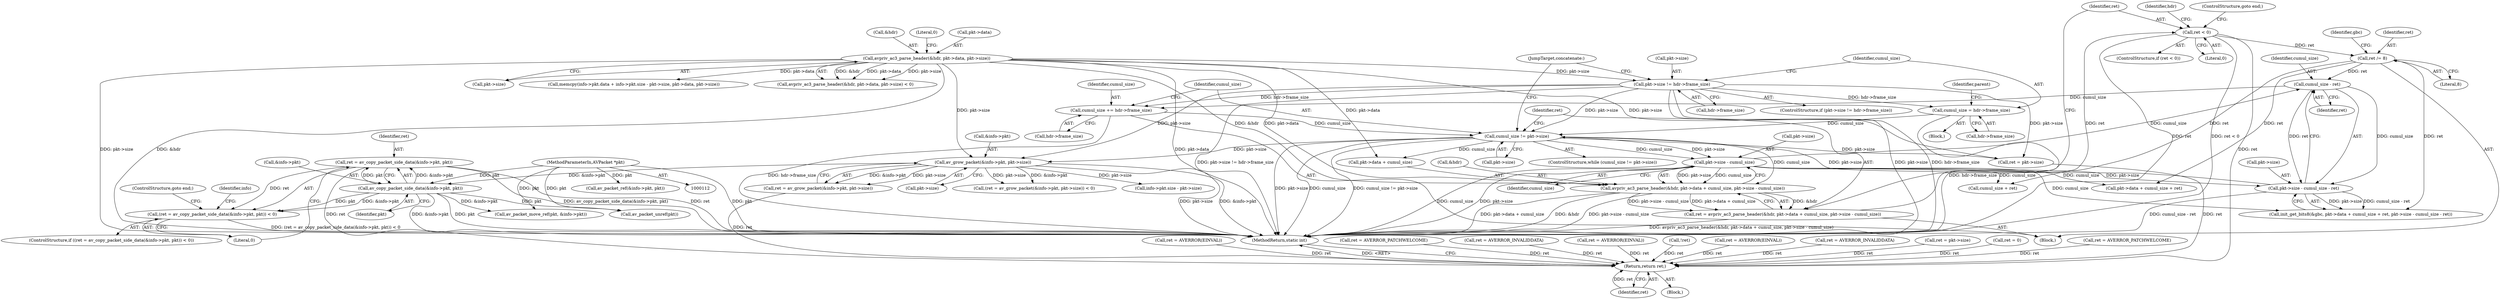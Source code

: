 digraph "0_FFmpeg_ed22dc22216f74c75ee7901f82649e1ff725ba50@API" {
"1000643" [label="(Call,ret = av_copy_packet_side_data(&info->pkt, pkt))"];
"1000645" [label="(Call,av_copy_packet_side_data(&info->pkt, pkt))"];
"1000595" [label="(Call,av_grow_packet(&info->pkt, pkt->size))"];
"1000149" [label="(Call,avpriv_ac3_parse_header(&hdr, pkt->data, pkt->size))"];
"1000398" [label="(Call,cumul_size != pkt->size)"];
"1000530" [label="(Call,cumul_size += hdr->frame_size)"];
"1000377" [label="(Call,pkt->size != hdr->frame_size)"];
"1000463" [label="(Call,cumul_size - ret)"];
"1000416" [label="(Call,pkt->size - cumul_size)"];
"1000446" [label="(Call,ret /= 8)"];
"1000422" [label="(Call,ret < 0)"];
"1000406" [label="(Call,ret = avpriv_ac3_parse_header(&hdr, pkt->data + cumul_size, pkt->size - cumul_size))"];
"1000408" [label="(Call,avpriv_ac3_parse_header(&hdr, pkt->data + cumul_size, pkt->size - cumul_size))"];
"1000386" [label="(Call,cumul_size = hdr->frame_size)"];
"1000459" [label="(Call,pkt->size - cumul_size - ret)"];
"1000114" [label="(MethodParameterIn,AVPacket *pkt)"];
"1000642" [label="(Call,(ret = av_copy_packet_side_data(&info->pkt, pkt)) < 0)"];
"1000681" [label="(Return,return ret;)"];
"1000451" [label="(Identifier,gbc)"];
"1000400" [label="(Call,pkt->size)"];
"1000420" [label="(Identifier,cumul_size)"];
"1000433" [label="(Call,ret = AVERROR(EINVAL))"];
"1000397" [label="(ControlStructure,while (cumul_size != pkt->size))"];
"1000448" [label="(Literal,8)"];
"1000417" [label="(Call,pkt->size)"];
"1000642" [label="(Call,(ret = av_copy_packet_side_data(&info->pkt, pkt)) < 0)"];
"1000398" [label="(Call,cumul_size != pkt->size)"];
"1000646" [label="(Call,&info->pkt)"];
"1000155" [label="(Call,pkt->size)"];
"1000449" [label="(Call,init_get_bits8(&gbc, pkt->data + cumul_size + ret, pkt->size - cumul_size - ret))"];
"1000386" [label="(Call,cumul_size = hdr->frame_size)"];
"1000114" [label="(MethodParameterIn,AVPacket *pkt)"];
"1000456" [label="(Call,cumul_size + ret)"];
"1000460" [label="(Call,pkt->size)"];
"1000593" [label="(Call,ret = av_grow_packet(&info->pkt, pkt->size))"];
"1000377" [label="(Call,pkt->size != hdr->frame_size)"];
"1000596" [label="(Call,&info->pkt)"];
"1000307" [label="(Call,ret = AVERROR_PATCHWELCOME)"];
"1000662" [label="(Call,av_packet_move_ref(pkt, &info->pkt))"];
"1000421" [label="(ControlStructure,if (ret < 0))"];
"1000152" [label="(Call,pkt->data)"];
"1000384" [label="(Block,)"];
"1000605" [label="(Call,memcpy(info->pkt.data + info->pkt.size - pkt->size, pkt->data, pkt->size))"];
"1000416" [label="(Call,pkt->size - cumul_size)"];
"1000562" [label="(Call,ret = AVERROR_INVALIDDATA)"];
"1000393" [label="(Identifier,parent)"];
"1000215" [label="(Call,ret = AVERROR(EINVAL))"];
"1000422" [label="(Call,ret < 0)"];
"1000388" [label="(Call,hdr->frame_size)"];
"1000446" [label="(Call,ret /= 8)"];
"1000408" [label="(Call,avpriv_ac3_parse_header(&hdr, pkt->data + cumul_size, pkt->size - cumul_size))"];
"1000409" [label="(Call,&hdr)"];
"1000381" [label="(Call,hdr->frame_size)"];
"1000595" [label="(Call,av_grow_packet(&info->pkt, pkt->size))"];
"1000425" [label="(ControlStructure,goto end;)"];
"1000581" [label="(Call,!ret)"];
"1000600" [label="(Call,pkt->size)"];
"1000238" [label="(Call,ret = AVERROR(EINVAL))"];
"1000645" [label="(Call,av_copy_packet_side_data(&info->pkt, pkt))"];
"1000660" [label="(Call,av_packet_unref(pkt))"];
"1000150" [label="(Call,&hdr)"];
"1000682" [label="(Identifier,ret)"];
"1000411" [label="(Call,pkt->data + cumul_size)"];
"1000429" [label="(Identifier,hdr)"];
"1000174" [label="(Call,ret = AVERROR_INVALIDDATA)"];
"1000452" [label="(Call,pkt->data + cumul_size + ret)"];
"1000403" [label="(Block,)"];
"1000378" [label="(Call,pkt->size)"];
"1000148" [label="(Call,avpriv_ac3_parse_header(&hdr, pkt->data, pkt->size) < 0)"];
"1000650" [label="(Identifier,pkt)"];
"1000673" [label="(Call,ret = pkt->size)"];
"1000463" [label="(Call,cumul_size - ret)"];
"1000641" [label="(ControlStructure,if ((ret = av_copy_packet_side_data(&info->pkt, pkt)) < 0))"];
"1000158" [label="(Literal,0)"];
"1000459" [label="(Call,pkt->size - cumul_size - ret)"];
"1000399" [label="(Identifier,cumul_size)"];
"1000643" [label="(Call,ret = av_copy_packet_side_data(&info->pkt, pkt))"];
"1000530" [label="(Call,cumul_size += hdr->frame_size)"];
"1000535" [label="(JumpTarget,concatenate:)"];
"1000447" [label="(Identifier,ret)"];
"1000387" [label="(Identifier,cumul_size)"];
"1000423" [label="(Identifier,ret)"];
"1000424" [label="(Literal,0)"];
"1000406" [label="(Call,ret = avpriv_ac3_parse_header(&hdr, pkt->data + cumul_size, pkt->size - cumul_size))"];
"1000531" [label="(Identifier,cumul_size)"];
"1000376" [label="(ControlStructure,if (pkt->size != hdr->frame_size))"];
"1000644" [label="(Identifier,ret)"];
"1000116" [label="(Block,)"];
"1000532" [label="(Call,hdr->frame_size)"];
"1000592" [label="(Call,(ret = av_grow_packet(&info->pkt, pkt->size)) < 0)"];
"1000170" [label="(Call,ret = 0)"];
"1000612" [label="(Call,info->pkt.size - pkt->size)"];
"1000681" [label="(Return,return ret;)"];
"1000574" [label="(Call,av_packet_ref(&info->pkt, pkt))"];
"1000465" [label="(Identifier,ret)"];
"1000683" [label="(MethodReturn,static int)"];
"1000407" [label="(Identifier,ret)"];
"1000652" [label="(ControlStructure,goto end;)"];
"1000546" [label="(Call,ret = pkt->size)"];
"1000149" [label="(Call,avpriv_ac3_parse_header(&hdr, pkt->data, pkt->size))"];
"1000656" [label="(Identifier,info)"];
"1000259" [label="(Call,ret = AVERROR_PATCHWELCOME)"];
"1000464" [label="(Identifier,cumul_size)"];
"1000651" [label="(Literal,0)"];
"1000643" -> "1000642"  [label="AST: "];
"1000643" -> "1000645"  [label="CFG: "];
"1000644" -> "1000643"  [label="AST: "];
"1000645" -> "1000643"  [label="AST: "];
"1000651" -> "1000643"  [label="CFG: "];
"1000643" -> "1000683"  [label="DDG: ret"];
"1000643" -> "1000683"  [label="DDG: av_copy_packet_side_data(&info->pkt, pkt)"];
"1000643" -> "1000642"  [label="DDG: ret"];
"1000645" -> "1000643"  [label="DDG: &info->pkt"];
"1000645" -> "1000643"  [label="DDG: pkt"];
"1000643" -> "1000681"  [label="DDG: ret"];
"1000645" -> "1000650"  [label="CFG: "];
"1000646" -> "1000645"  [label="AST: "];
"1000650" -> "1000645"  [label="AST: "];
"1000645" -> "1000683"  [label="DDG: pkt"];
"1000645" -> "1000683"  [label="DDG: &info->pkt"];
"1000645" -> "1000642"  [label="DDG: &info->pkt"];
"1000645" -> "1000642"  [label="DDG: pkt"];
"1000595" -> "1000645"  [label="DDG: &info->pkt"];
"1000114" -> "1000645"  [label="DDG: pkt"];
"1000645" -> "1000660"  [label="DDG: pkt"];
"1000645" -> "1000662"  [label="DDG: &info->pkt"];
"1000595" -> "1000593"  [label="AST: "];
"1000595" -> "1000600"  [label="CFG: "];
"1000596" -> "1000595"  [label="AST: "];
"1000600" -> "1000595"  [label="AST: "];
"1000593" -> "1000595"  [label="CFG: "];
"1000595" -> "1000683"  [label="DDG: pkt->size"];
"1000595" -> "1000683"  [label="DDG: &info->pkt"];
"1000595" -> "1000592"  [label="DDG: &info->pkt"];
"1000595" -> "1000592"  [label="DDG: pkt->size"];
"1000595" -> "1000593"  [label="DDG: &info->pkt"];
"1000595" -> "1000593"  [label="DDG: pkt->size"];
"1000149" -> "1000595"  [label="DDG: pkt->size"];
"1000398" -> "1000595"  [label="DDG: pkt->size"];
"1000377" -> "1000595"  [label="DDG: pkt->size"];
"1000595" -> "1000612"  [label="DDG: pkt->size"];
"1000149" -> "1000148"  [label="AST: "];
"1000149" -> "1000155"  [label="CFG: "];
"1000150" -> "1000149"  [label="AST: "];
"1000152" -> "1000149"  [label="AST: "];
"1000155" -> "1000149"  [label="AST: "];
"1000158" -> "1000149"  [label="CFG: "];
"1000149" -> "1000683"  [label="DDG: pkt->data"];
"1000149" -> "1000683"  [label="DDG: pkt->size"];
"1000149" -> "1000683"  [label="DDG: &hdr"];
"1000149" -> "1000148"  [label="DDG: &hdr"];
"1000149" -> "1000148"  [label="DDG: pkt->data"];
"1000149" -> "1000148"  [label="DDG: pkt->size"];
"1000149" -> "1000377"  [label="DDG: pkt->size"];
"1000149" -> "1000408"  [label="DDG: &hdr"];
"1000149" -> "1000408"  [label="DDG: pkt->data"];
"1000149" -> "1000411"  [label="DDG: pkt->data"];
"1000149" -> "1000546"  [label="DDG: pkt->size"];
"1000149" -> "1000605"  [label="DDG: pkt->data"];
"1000398" -> "1000397"  [label="AST: "];
"1000398" -> "1000400"  [label="CFG: "];
"1000399" -> "1000398"  [label="AST: "];
"1000400" -> "1000398"  [label="AST: "];
"1000407" -> "1000398"  [label="CFG: "];
"1000535" -> "1000398"  [label="CFG: "];
"1000398" -> "1000683"  [label="DDG: cumul_size != pkt->size"];
"1000398" -> "1000683"  [label="DDG: pkt->size"];
"1000398" -> "1000683"  [label="DDG: cumul_size"];
"1000530" -> "1000398"  [label="DDG: cumul_size"];
"1000386" -> "1000398"  [label="DDG: cumul_size"];
"1000459" -> "1000398"  [label="DDG: pkt->size"];
"1000377" -> "1000398"  [label="DDG: pkt->size"];
"1000398" -> "1000408"  [label="DDG: cumul_size"];
"1000398" -> "1000411"  [label="DDG: cumul_size"];
"1000398" -> "1000416"  [label="DDG: pkt->size"];
"1000398" -> "1000416"  [label="DDG: cumul_size"];
"1000398" -> "1000546"  [label="DDG: pkt->size"];
"1000530" -> "1000403"  [label="AST: "];
"1000530" -> "1000532"  [label="CFG: "];
"1000531" -> "1000530"  [label="AST: "];
"1000532" -> "1000530"  [label="AST: "];
"1000399" -> "1000530"  [label="CFG: "];
"1000530" -> "1000683"  [label="DDG: hdr->frame_size"];
"1000377" -> "1000530"  [label="DDG: hdr->frame_size"];
"1000463" -> "1000530"  [label="DDG: cumul_size"];
"1000377" -> "1000376"  [label="AST: "];
"1000377" -> "1000381"  [label="CFG: "];
"1000378" -> "1000377"  [label="AST: "];
"1000381" -> "1000377"  [label="AST: "];
"1000387" -> "1000377"  [label="CFG: "];
"1000535" -> "1000377"  [label="CFG: "];
"1000377" -> "1000683"  [label="DDG: pkt->size != hdr->frame_size"];
"1000377" -> "1000683"  [label="DDG: pkt->size"];
"1000377" -> "1000683"  [label="DDG: hdr->frame_size"];
"1000377" -> "1000386"  [label="DDG: hdr->frame_size"];
"1000377" -> "1000546"  [label="DDG: pkt->size"];
"1000463" -> "1000459"  [label="AST: "];
"1000463" -> "1000465"  [label="CFG: "];
"1000464" -> "1000463"  [label="AST: "];
"1000465" -> "1000463"  [label="AST: "];
"1000459" -> "1000463"  [label="CFG: "];
"1000463" -> "1000459"  [label="DDG: cumul_size"];
"1000463" -> "1000459"  [label="DDG: ret"];
"1000416" -> "1000463"  [label="DDG: cumul_size"];
"1000446" -> "1000463"  [label="DDG: ret"];
"1000416" -> "1000408"  [label="AST: "];
"1000416" -> "1000420"  [label="CFG: "];
"1000417" -> "1000416"  [label="AST: "];
"1000420" -> "1000416"  [label="AST: "];
"1000408" -> "1000416"  [label="CFG: "];
"1000416" -> "1000683"  [label="DDG: cumul_size"];
"1000416" -> "1000683"  [label="DDG: pkt->size"];
"1000416" -> "1000408"  [label="DDG: pkt->size"];
"1000416" -> "1000408"  [label="DDG: cumul_size"];
"1000416" -> "1000449"  [label="DDG: cumul_size"];
"1000416" -> "1000452"  [label="DDG: cumul_size"];
"1000416" -> "1000456"  [label="DDG: cumul_size"];
"1000416" -> "1000459"  [label="DDG: pkt->size"];
"1000446" -> "1000403"  [label="AST: "];
"1000446" -> "1000448"  [label="CFG: "];
"1000447" -> "1000446"  [label="AST: "];
"1000448" -> "1000446"  [label="AST: "];
"1000451" -> "1000446"  [label="CFG: "];
"1000422" -> "1000446"  [label="DDG: ret"];
"1000446" -> "1000449"  [label="DDG: ret"];
"1000446" -> "1000452"  [label="DDG: ret"];
"1000446" -> "1000456"  [label="DDG: ret"];
"1000422" -> "1000421"  [label="AST: "];
"1000422" -> "1000424"  [label="CFG: "];
"1000423" -> "1000422"  [label="AST: "];
"1000424" -> "1000422"  [label="AST: "];
"1000425" -> "1000422"  [label="CFG: "];
"1000429" -> "1000422"  [label="CFG: "];
"1000422" -> "1000683"  [label="DDG: ret"];
"1000422" -> "1000683"  [label="DDG: ret < 0"];
"1000406" -> "1000422"  [label="DDG: ret"];
"1000422" -> "1000681"  [label="DDG: ret"];
"1000406" -> "1000403"  [label="AST: "];
"1000406" -> "1000408"  [label="CFG: "];
"1000407" -> "1000406"  [label="AST: "];
"1000408" -> "1000406"  [label="AST: "];
"1000423" -> "1000406"  [label="CFG: "];
"1000406" -> "1000683"  [label="DDG: avpriv_ac3_parse_header(&hdr, pkt->data + cumul_size, pkt->size - cumul_size)"];
"1000408" -> "1000406"  [label="DDG: &hdr"];
"1000408" -> "1000406"  [label="DDG: pkt->data + cumul_size"];
"1000408" -> "1000406"  [label="DDG: pkt->size - cumul_size"];
"1000409" -> "1000408"  [label="AST: "];
"1000411" -> "1000408"  [label="AST: "];
"1000408" -> "1000683"  [label="DDG: pkt->data + cumul_size"];
"1000408" -> "1000683"  [label="DDG: &hdr"];
"1000408" -> "1000683"  [label="DDG: pkt->size - cumul_size"];
"1000386" -> "1000384"  [label="AST: "];
"1000386" -> "1000388"  [label="CFG: "];
"1000387" -> "1000386"  [label="AST: "];
"1000388" -> "1000386"  [label="AST: "];
"1000393" -> "1000386"  [label="CFG: "];
"1000386" -> "1000683"  [label="DDG: hdr->frame_size"];
"1000459" -> "1000449"  [label="AST: "];
"1000460" -> "1000459"  [label="AST: "];
"1000449" -> "1000459"  [label="CFG: "];
"1000459" -> "1000683"  [label="DDG: cumul_size - ret"];
"1000459" -> "1000449"  [label="DDG: pkt->size"];
"1000459" -> "1000449"  [label="DDG: cumul_size - ret"];
"1000114" -> "1000112"  [label="AST: "];
"1000114" -> "1000683"  [label="DDG: pkt"];
"1000114" -> "1000574"  [label="DDG: pkt"];
"1000114" -> "1000660"  [label="DDG: pkt"];
"1000114" -> "1000662"  [label="DDG: pkt"];
"1000642" -> "1000641"  [label="AST: "];
"1000642" -> "1000651"  [label="CFG: "];
"1000651" -> "1000642"  [label="AST: "];
"1000652" -> "1000642"  [label="CFG: "];
"1000656" -> "1000642"  [label="CFG: "];
"1000642" -> "1000683"  [label="DDG: (ret = av_copy_packet_side_data(&info->pkt, pkt)) < 0"];
"1000681" -> "1000116"  [label="AST: "];
"1000681" -> "1000682"  [label="CFG: "];
"1000682" -> "1000681"  [label="AST: "];
"1000683" -> "1000681"  [label="CFG: "];
"1000681" -> "1000683"  [label="DDG: <RET>"];
"1000682" -> "1000681"  [label="DDG: ret"];
"1000259" -> "1000681"  [label="DDG: ret"];
"1000562" -> "1000681"  [label="DDG: ret"];
"1000238" -> "1000681"  [label="DDG: ret"];
"1000433" -> "1000681"  [label="DDG: ret"];
"1000673" -> "1000681"  [label="DDG: ret"];
"1000581" -> "1000681"  [label="DDG: ret"];
"1000593" -> "1000681"  [label="DDG: ret"];
"1000546" -> "1000681"  [label="DDG: ret"];
"1000170" -> "1000681"  [label="DDG: ret"];
"1000307" -> "1000681"  [label="DDG: ret"];
"1000174" -> "1000681"  [label="DDG: ret"];
"1000215" -> "1000681"  [label="DDG: ret"];
}
